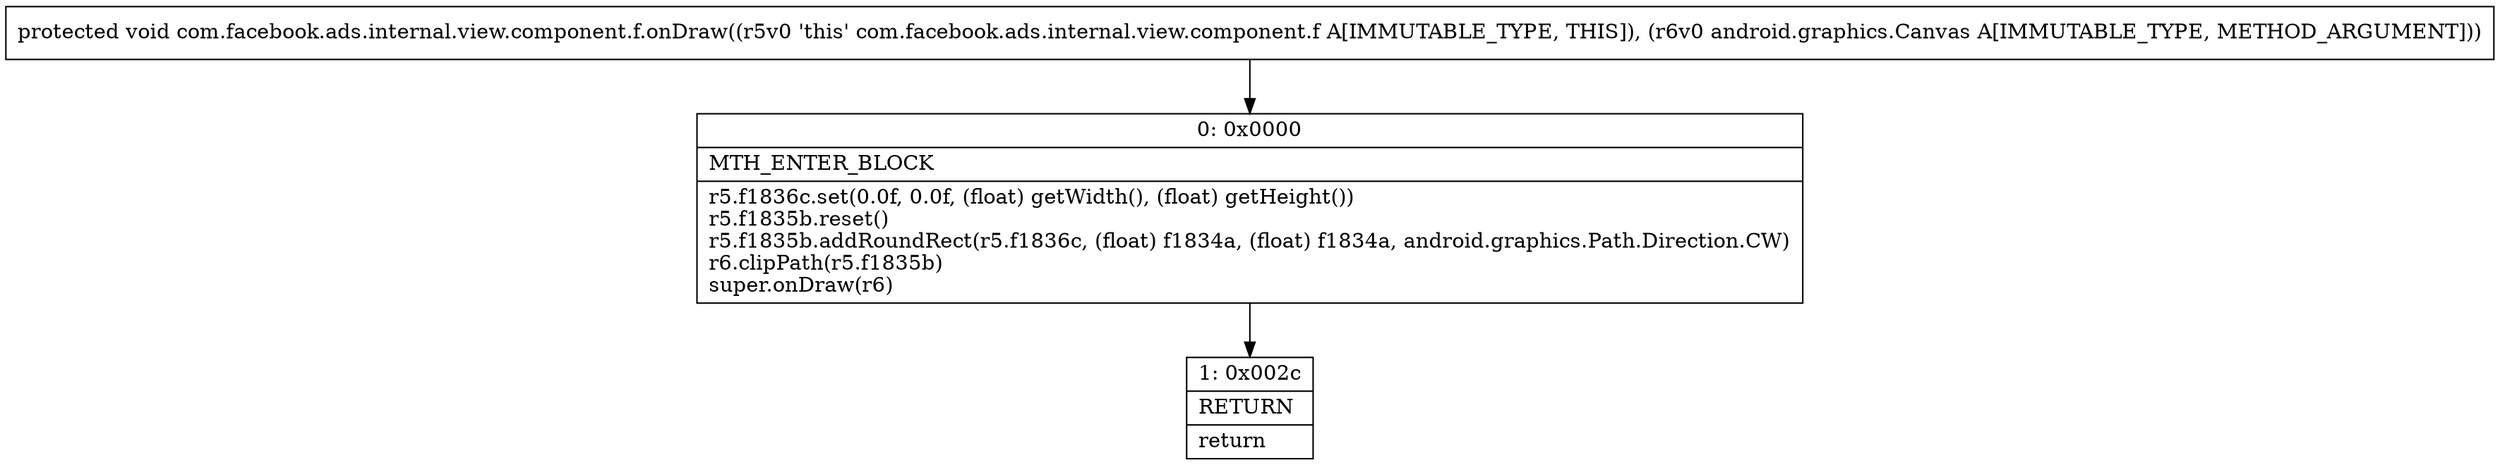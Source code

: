 digraph "CFG forcom.facebook.ads.internal.view.component.f.onDraw(Landroid\/graphics\/Canvas;)V" {
Node_0 [shape=record,label="{0\:\ 0x0000|MTH_ENTER_BLOCK\l|r5.f1836c.set(0.0f, 0.0f, (float) getWidth(), (float) getHeight())\lr5.f1835b.reset()\lr5.f1835b.addRoundRect(r5.f1836c, (float) f1834a, (float) f1834a, android.graphics.Path.Direction.CW)\lr6.clipPath(r5.f1835b)\lsuper.onDraw(r6)\l}"];
Node_1 [shape=record,label="{1\:\ 0x002c|RETURN\l|return\l}"];
MethodNode[shape=record,label="{protected void com.facebook.ads.internal.view.component.f.onDraw((r5v0 'this' com.facebook.ads.internal.view.component.f A[IMMUTABLE_TYPE, THIS]), (r6v0 android.graphics.Canvas A[IMMUTABLE_TYPE, METHOD_ARGUMENT])) }"];
MethodNode -> Node_0;
Node_0 -> Node_1;
}

